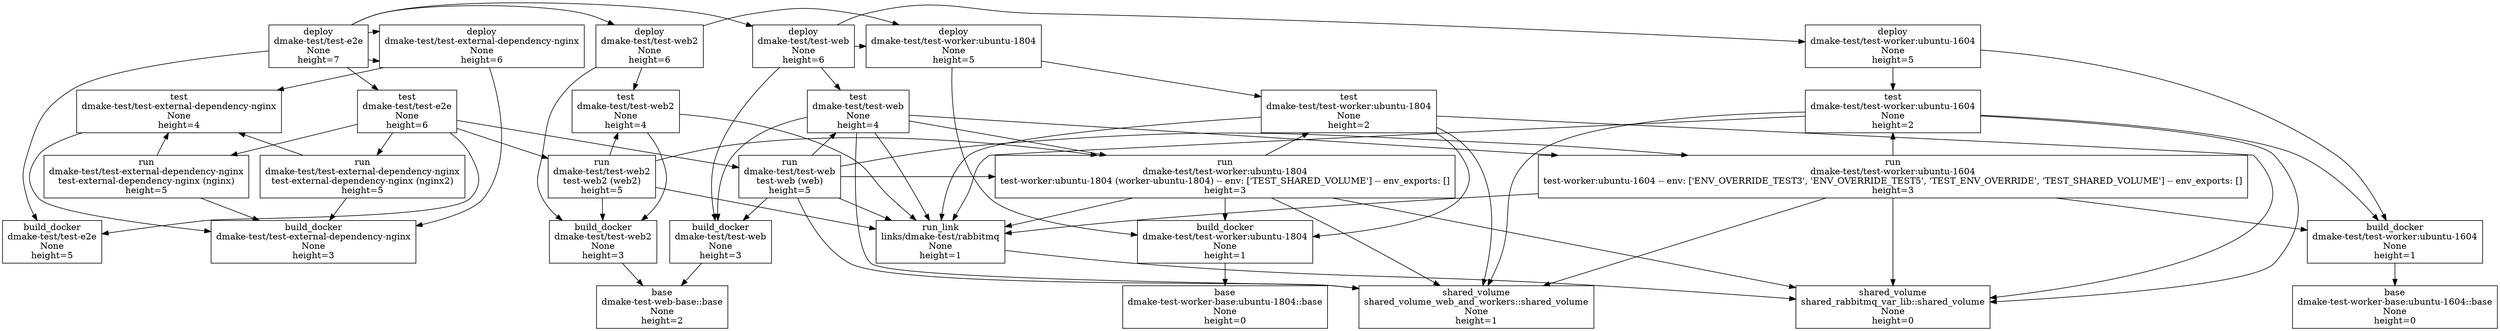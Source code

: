 // DMake Services
digraph {
	node [shape=box]
	{
		rank=same
		"('base', 'dmake-test-web-base__base', None)" [label="base
dmake-test-web-base::base
None
height=2"]
		"('base', 'dmake-test-worker-base_ubuntu-1604__base', None)" [label="base
dmake-test-worker-base:ubuntu-1604::base
None
height=0"]
		"('base', 'dmake-test-worker-base_ubuntu-1804__base', None)" [label="base
dmake-test-worker-base:ubuntu-1804::base
None
height=0"]
	}
	"('build_docker', 'dmake-test/test-web', None)" -> "('base', 'dmake-test-web-base__base', None)"
	"('build_docker', 'dmake-test/test-web2', None)" -> "('base', 'dmake-test-web-base__base', None)"
	"('build_docker', 'dmake-test/test-worker_ubuntu-1604', None)" -> "('base', 'dmake-test-worker-base_ubuntu-1604__base', None)"
	"('build_docker', 'dmake-test/test-worker_ubuntu-1804', None)" -> "('base', 'dmake-test-worker-base_ubuntu-1804__base', None)"
	{
		rank=same
		"('build_docker', 'dmake-test/test-e2e', None)" [label="build_docker
dmake-test/test-e2e
None
height=5"]
		"('build_docker', 'dmake-test/test-external-dependency-nginx', None)" [label="build_docker
dmake-test/test-external-dependency-nginx
None
height=3"]
		"('build_docker', 'dmake-test/test-web', None)" [label="build_docker
dmake-test/test-web
None
height=3"]
		"('build_docker', 'dmake-test/test-web2', None)" [label="build_docker
dmake-test/test-web2
None
height=3"]
		"('build_docker', 'dmake-test/test-worker_ubuntu-1604', None)" [label="build_docker
dmake-test/test-worker:ubuntu-1604
None
height=1"]
		"('build_docker', 'dmake-test/test-worker_ubuntu-1804', None)" [label="build_docker
dmake-test/test-worker:ubuntu-1804
None
height=1"]
	}
	"('deploy', 'dmake-test/test-e2e', None)" -> "('build_docker', 'dmake-test/test-e2e', None)"
	"('deploy', 'dmake-test/test-e2e', None)" -> "('deploy', 'dmake-test/test-external-dependency-nginx', None)"
	"('deploy', 'dmake-test/test-e2e', None)" -> "('deploy', 'dmake-test/test-external-dependency-nginx', None)"
	"('deploy', 'dmake-test/test-e2e', None)" -> "('deploy', 'dmake-test/test-web', None)"
	"('deploy', 'dmake-test/test-e2e', None)" -> "('deploy', 'dmake-test/test-web2', None)"
	"('deploy', 'dmake-test/test-e2e', None)" -> "('test', 'dmake-test/test-e2e', None)"
	"('deploy', 'dmake-test/test-external-dependency-nginx', None)" -> "('build_docker', 'dmake-test/test-external-dependency-nginx', None)"
	"('deploy', 'dmake-test/test-external-dependency-nginx', None)" -> "('test', 'dmake-test/test-external-dependency-nginx', None)"
	"('deploy', 'dmake-test/test-web', None)" -> "('build_docker', 'dmake-test/test-web', None)"
	"('deploy', 'dmake-test/test-web', None)" -> "('deploy', 'dmake-test/test-worker_ubuntu-1604', None)"
	"('deploy', 'dmake-test/test-web', None)" -> "('deploy', 'dmake-test/test-worker_ubuntu-1804', None)"
	"('deploy', 'dmake-test/test-web', None)" -> "('test', 'dmake-test/test-web', None)"
	"('deploy', 'dmake-test/test-web2', None)" -> "('build_docker', 'dmake-test/test-web2', None)"
	"('deploy', 'dmake-test/test-web2', None)" -> "('deploy', 'dmake-test/test-worker_ubuntu-1804', None)"
	"('deploy', 'dmake-test/test-web2', None)" -> "('test', 'dmake-test/test-web2', None)"
	"('deploy', 'dmake-test/test-worker_ubuntu-1604', None)" -> "('build_docker', 'dmake-test/test-worker_ubuntu-1604', None)"
	"('deploy', 'dmake-test/test-worker_ubuntu-1604', None)" -> "('test', 'dmake-test/test-worker_ubuntu-1604', None)"
	"('deploy', 'dmake-test/test-worker_ubuntu-1804', None)" -> "('build_docker', 'dmake-test/test-worker_ubuntu-1804', None)"
	"('deploy', 'dmake-test/test-worker_ubuntu-1804', None)" -> "('test', 'dmake-test/test-worker_ubuntu-1804', None)"
	{
		rank=same
		"('deploy', 'dmake-test/test-e2e', None)" [label="deploy
dmake-test/test-e2e
None
height=7"]
		"('deploy', 'dmake-test/test-external-dependency-nginx', None)" [label="deploy
dmake-test/test-external-dependency-nginx
None
height=6"]
		"('deploy', 'dmake-test/test-web', None)" [label="deploy
dmake-test/test-web
None
height=6"]
		"('deploy', 'dmake-test/test-web2', None)" [label="deploy
dmake-test/test-web2
None
height=6"]
		"('deploy', 'dmake-test/test-worker_ubuntu-1604', None)" [label="deploy
dmake-test/test-worker:ubuntu-1604
None
height=5"]
		"('deploy', 'dmake-test/test-worker_ubuntu-1804', None)" [label="deploy
dmake-test/test-worker:ubuntu-1804
None
height=5"]
	}
	"('run', 'dmake-test/test-external-dependency-nginx', NeededServiceSerializer(service_name='test-external-dependency-nginx', link_name='nginx', env=[], env_exports=['NGINX_URL']))" -> "('build_docker', 'dmake-test/test-external-dependency-nginx', None)"
	"('run', 'dmake-test/test-external-dependency-nginx', NeededServiceSerializer(service_name='test-external-dependency-nginx', link_name='nginx', env=[], env_exports=['NGINX_URL']))" -> "('test', 'dmake-test/test-external-dependency-nginx', None)"
	"('run', 'dmake-test/test-external-dependency-nginx', NeededServiceSerializer(service_name='test-external-dependency-nginx', link_name='nginx2', env=[], env_exports=[]))" -> "('build_docker', 'dmake-test/test-external-dependency-nginx', None)"
	"('run', 'dmake-test/test-external-dependency-nginx', NeededServiceSerializer(service_name='test-external-dependency-nginx', link_name='nginx2', env=[], env_exports=[]))" -> "('test', 'dmake-test/test-external-dependency-nginx', None)"
	"('run', 'dmake-test/test-web', NeededServiceSerializer(service_name='test-web', link_name='web', env=[], env_exports=['WEB_URL']))" -> "('build_docker', 'dmake-test/test-web', None)"
	"('run', 'dmake-test/test-web', NeededServiceSerializer(service_name='test-web', link_name='web', env=[], env_exports=['WEB_URL']))" -> "('run', 'dmake-test/test-worker_ubuntu-1604', NeededServiceSerializer(service_name='test-worker_ubuntu-1604', link_name=None, env=['ENV_OVERRIDE_TEST3', 'ENV_OVERRIDE_TEST5', 'TEST_ENV_OVERRIDE', 'TEST_SHARED_VOLUME'], env_exports=[]))"
	"('run', 'dmake-test/test-web', NeededServiceSerializer(service_name='test-web', link_name='web', env=[], env_exports=['WEB_URL']))" -> "('run', 'dmake-test/test-worker_ubuntu-1804', NeededServiceSerializer(service_name='test-worker_ubuntu-1804', link_name='worker-ubuntu-1804', env=['TEST_SHARED_VOLUME'], env_exports=[]))"
	"('run', 'dmake-test/test-web', NeededServiceSerializer(service_name='test-web', link_name='web', env=[], env_exports=['WEB_URL']))" -> "('run_link', 'links/dmake-test/rabbitmq', None)"
	"('run', 'dmake-test/test-web', NeededServiceSerializer(service_name='test-web', link_name='web', env=[], env_exports=['WEB_URL']))" -> "('shared_volume', 'shared_volume_web_and_workers__shared_volume', None)"
	"('run', 'dmake-test/test-web', NeededServiceSerializer(service_name='test-web', link_name='web', env=[], env_exports=['WEB_URL']))" -> "('test', 'dmake-test/test-web', None)"
	"('run', 'dmake-test/test-web2', NeededServiceSerializer(service_name='test-web2', link_name='web2', env=[], env_exports=['WEB2_URL']))" -> "('build_docker', 'dmake-test/test-web2', None)"
	"('run', 'dmake-test/test-web2', NeededServiceSerializer(service_name='test-web2', link_name='web2', env=[], env_exports=['WEB2_URL']))" -> "('run', 'dmake-test/test-worker_ubuntu-1804', NeededServiceSerializer(service_name='test-worker_ubuntu-1804', link_name='worker-ubuntu-1804', env=['TEST_SHARED_VOLUME'], env_exports=[]))"
	"('run', 'dmake-test/test-web2', NeededServiceSerializer(service_name='test-web2', link_name='web2', env=[], env_exports=['WEB2_URL']))" -> "('run_link', 'links/dmake-test/rabbitmq', None)"
	"('run', 'dmake-test/test-web2', NeededServiceSerializer(service_name='test-web2', link_name='web2', env=[], env_exports=['WEB2_URL']))" -> "('test', 'dmake-test/test-web2', None)"
	"('run', 'dmake-test/test-worker_ubuntu-1604', NeededServiceSerializer(service_name='test-worker_ubuntu-1604', link_name=None, env=['ENV_OVERRIDE_TEST3', 'ENV_OVERRIDE_TEST5', 'TEST_ENV_OVERRIDE', 'TEST_SHARED_VOLUME'], env_exports=[]))" -> "('build_docker', 'dmake-test/test-worker_ubuntu-1604', None)"
	"('run', 'dmake-test/test-worker_ubuntu-1604', NeededServiceSerializer(service_name='test-worker_ubuntu-1604', link_name=None, env=['ENV_OVERRIDE_TEST3', 'ENV_OVERRIDE_TEST5', 'TEST_ENV_OVERRIDE', 'TEST_SHARED_VOLUME'], env_exports=[]))" -> "('run_link', 'links/dmake-test/rabbitmq', None)"
	"('run', 'dmake-test/test-worker_ubuntu-1604', NeededServiceSerializer(service_name='test-worker_ubuntu-1604', link_name=None, env=['ENV_OVERRIDE_TEST3', 'ENV_OVERRIDE_TEST5', 'TEST_ENV_OVERRIDE', 'TEST_SHARED_VOLUME'], env_exports=[]))" -> "('shared_volume', 'shared_rabbitmq_var_lib__shared_volume', None)"
	"('run', 'dmake-test/test-worker_ubuntu-1604', NeededServiceSerializer(service_name='test-worker_ubuntu-1604', link_name=None, env=['ENV_OVERRIDE_TEST3', 'ENV_OVERRIDE_TEST5', 'TEST_ENV_OVERRIDE', 'TEST_SHARED_VOLUME'], env_exports=[]))" -> "('shared_volume', 'shared_volume_web_and_workers__shared_volume', None)"
	"('run', 'dmake-test/test-worker_ubuntu-1604', NeededServiceSerializer(service_name='test-worker_ubuntu-1604', link_name=None, env=['ENV_OVERRIDE_TEST3', 'ENV_OVERRIDE_TEST5', 'TEST_ENV_OVERRIDE', 'TEST_SHARED_VOLUME'], env_exports=[]))" -> "('test', 'dmake-test/test-worker_ubuntu-1604', None)"
	"('run', 'dmake-test/test-worker_ubuntu-1804', NeededServiceSerializer(service_name='test-worker_ubuntu-1804', link_name='worker-ubuntu-1804', env=['TEST_SHARED_VOLUME'], env_exports=[]))" -> "('build_docker', 'dmake-test/test-worker_ubuntu-1804', None)"
	"('run', 'dmake-test/test-worker_ubuntu-1804', NeededServiceSerializer(service_name='test-worker_ubuntu-1804', link_name='worker-ubuntu-1804', env=['TEST_SHARED_VOLUME'], env_exports=[]))" -> "('run_link', 'links/dmake-test/rabbitmq', None)"
	"('run', 'dmake-test/test-worker_ubuntu-1804', NeededServiceSerializer(service_name='test-worker_ubuntu-1804', link_name='worker-ubuntu-1804', env=['TEST_SHARED_VOLUME'], env_exports=[]))" -> "('shared_volume', 'shared_rabbitmq_var_lib__shared_volume', None)"
	"('run', 'dmake-test/test-worker_ubuntu-1804', NeededServiceSerializer(service_name='test-worker_ubuntu-1804', link_name='worker-ubuntu-1804', env=['TEST_SHARED_VOLUME'], env_exports=[]))" -> "('shared_volume', 'shared_volume_web_and_workers__shared_volume', None)"
	"('run', 'dmake-test/test-worker_ubuntu-1804', NeededServiceSerializer(service_name='test-worker_ubuntu-1804', link_name='worker-ubuntu-1804', env=['TEST_SHARED_VOLUME'], env_exports=[]))" -> "('test', 'dmake-test/test-worker_ubuntu-1804', None)"
	{
		rank=same
		"('run', 'dmake-test/test-external-dependency-nginx', NeededServiceSerializer(service_name='test-external-dependency-nginx', link_name='nginx', env=[], env_exports=['NGINX_URL']))" [label="run
dmake-test/test-external-dependency-nginx
test-external-dependency-nginx (nginx)
height=5"]
		"('run', 'dmake-test/test-external-dependency-nginx', NeededServiceSerializer(service_name='test-external-dependency-nginx', link_name='nginx2', env=[], env_exports=[]))" [label="run
dmake-test/test-external-dependency-nginx
test-external-dependency-nginx (nginx2)
height=5"]
		"('run', 'dmake-test/test-web', NeededServiceSerializer(service_name='test-web', link_name='web', env=[], env_exports=['WEB_URL']))" [label="run
dmake-test/test-web
test-web (web)
height=5"]
		"('run', 'dmake-test/test-web2', NeededServiceSerializer(service_name='test-web2', link_name='web2', env=[], env_exports=['WEB2_URL']))" [label="run
dmake-test/test-web2
test-web2 (web2)
height=5"]
		"('run', 'dmake-test/test-worker_ubuntu-1604', NeededServiceSerializer(service_name='test-worker_ubuntu-1604', link_name=None, env=['ENV_OVERRIDE_TEST3', 'ENV_OVERRIDE_TEST5', 'TEST_ENV_OVERRIDE', 'TEST_SHARED_VOLUME'], env_exports=[]))" [label="run
dmake-test/test-worker:ubuntu-1604
test-worker:ubuntu-1604 -- env: ['ENV_OVERRIDE_TEST3', 'ENV_OVERRIDE_TEST5', 'TEST_ENV_OVERRIDE', 'TEST_SHARED_VOLUME'] -- env_exports: []
height=3"]
		"('run', 'dmake-test/test-worker_ubuntu-1804', NeededServiceSerializer(service_name='test-worker_ubuntu-1804', link_name='worker-ubuntu-1804', env=['TEST_SHARED_VOLUME'], env_exports=[]))" [label="run
dmake-test/test-worker:ubuntu-1804
test-worker:ubuntu-1804 (worker-ubuntu-1804) -- env: ['TEST_SHARED_VOLUME'] -- env_exports: []
height=3"]
	}
	"('run_link', 'links/dmake-test/rabbitmq', None)" -> "('shared_volume', 'shared_rabbitmq_var_lib__shared_volume', None)"
	{
		rank=same
		"('run_link', 'links/dmake-test/rabbitmq', None)" [label="run_link
links/dmake-test/rabbitmq
None
height=1"]
	}
	{
		rank=same
		"('shared_volume', 'shared_rabbitmq_var_lib__shared_volume', None)" [label="shared_volume
shared_rabbitmq_var_lib::shared_volume
None
height=0"]
		"('shared_volume', 'shared_volume_web_and_workers__shared_volume', None)" [label="shared_volume
shared_volume_web_and_workers::shared_volume
None
height=1"]
	}
	"('test', 'dmake-test/test-e2e', None)" -> "('build_docker', 'dmake-test/test-e2e', None)"
	"('test', 'dmake-test/test-e2e', None)" -> "('run', 'dmake-test/test-external-dependency-nginx', NeededServiceSerializer(service_name='test-external-dependency-nginx', link_name='nginx', env=[], env_exports=['NGINX_URL']))"
	"('test', 'dmake-test/test-e2e', None)" -> "('run', 'dmake-test/test-external-dependency-nginx', NeededServiceSerializer(service_name='test-external-dependency-nginx', link_name='nginx2', env=[], env_exports=[]))"
	"('test', 'dmake-test/test-e2e', None)" -> "('run', 'dmake-test/test-web', NeededServiceSerializer(service_name='test-web', link_name='web', env=[], env_exports=['WEB_URL']))"
	"('test', 'dmake-test/test-e2e', None)" -> "('run', 'dmake-test/test-web2', NeededServiceSerializer(service_name='test-web2', link_name='web2', env=[], env_exports=['WEB2_URL']))"
	"('test', 'dmake-test/test-external-dependency-nginx', None)" -> "('build_docker', 'dmake-test/test-external-dependency-nginx', None)"
	"('test', 'dmake-test/test-web', None)" -> "('build_docker', 'dmake-test/test-web', None)"
	"('test', 'dmake-test/test-web', None)" -> "('run', 'dmake-test/test-worker_ubuntu-1604', NeededServiceSerializer(service_name='test-worker_ubuntu-1604', link_name=None, env=['ENV_OVERRIDE_TEST3', 'ENV_OVERRIDE_TEST5', 'TEST_ENV_OVERRIDE', 'TEST_SHARED_VOLUME'], env_exports=[]))"
	"('test', 'dmake-test/test-web', None)" -> "('run', 'dmake-test/test-worker_ubuntu-1804', NeededServiceSerializer(service_name='test-worker_ubuntu-1804', link_name='worker-ubuntu-1804', env=['TEST_SHARED_VOLUME'], env_exports=[]))"
	"('test', 'dmake-test/test-web', None)" -> "('run_link', 'links/dmake-test/rabbitmq', None)"
	"('test', 'dmake-test/test-web', None)" -> "('shared_volume', 'shared_volume_web_and_workers__shared_volume', None)"
	"('test', 'dmake-test/test-web2', None)" -> "('build_docker', 'dmake-test/test-web2', None)"
	"('test', 'dmake-test/test-web2', None)" -> "('run_link', 'links/dmake-test/rabbitmq', None)"
	"('test', 'dmake-test/test-worker_ubuntu-1604', None)" -> "('build_docker', 'dmake-test/test-worker_ubuntu-1604', None)"
	"('test', 'dmake-test/test-worker_ubuntu-1604', None)" -> "('run_link', 'links/dmake-test/rabbitmq', None)"
	"('test', 'dmake-test/test-worker_ubuntu-1604', None)" -> "('shared_volume', 'shared_rabbitmq_var_lib__shared_volume', None)"
	"('test', 'dmake-test/test-worker_ubuntu-1604', None)" -> "('shared_volume', 'shared_volume_web_and_workers__shared_volume', None)"
	"('test', 'dmake-test/test-worker_ubuntu-1804', None)" -> "('build_docker', 'dmake-test/test-worker_ubuntu-1804', None)"
	"('test', 'dmake-test/test-worker_ubuntu-1804', None)" -> "('run_link', 'links/dmake-test/rabbitmq', None)"
	"('test', 'dmake-test/test-worker_ubuntu-1804', None)" -> "('shared_volume', 'shared_rabbitmq_var_lib__shared_volume', None)"
	"('test', 'dmake-test/test-worker_ubuntu-1804', None)" -> "('shared_volume', 'shared_volume_web_and_workers__shared_volume', None)"
	{
		rank=same
		"('test', 'dmake-test/test-e2e', None)" [label="test
dmake-test/test-e2e
None
height=6"]
		"('test', 'dmake-test/test-external-dependency-nginx', None)" [label="test
dmake-test/test-external-dependency-nginx
None
height=4"]
		"('test', 'dmake-test/test-web', None)" [label="test
dmake-test/test-web
None
height=4"]
		"('test', 'dmake-test/test-web2', None)" [label="test
dmake-test/test-web2
None
height=4"]
		"('test', 'dmake-test/test-worker_ubuntu-1604', None)" [label="test
dmake-test/test-worker:ubuntu-1604
None
height=2"]
		"('test', 'dmake-test/test-worker_ubuntu-1804', None)" [label="test
dmake-test/test-worker:ubuntu-1804
None
height=2"]
	}
}
